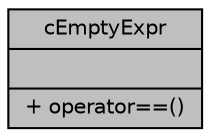 digraph G
{
  edge [fontname="Helvetica",fontsize="10",labelfontname="Helvetica",labelfontsize="10"];
  node [fontname="Helvetica",fontsize="10",shape=record];
  Node1 [label="{cEmptyExpr\n||+ operator==()\l}",height=0.2,width=0.4,color="black", fillcolor="grey75", style="filled" fontcolor="black"];
}
